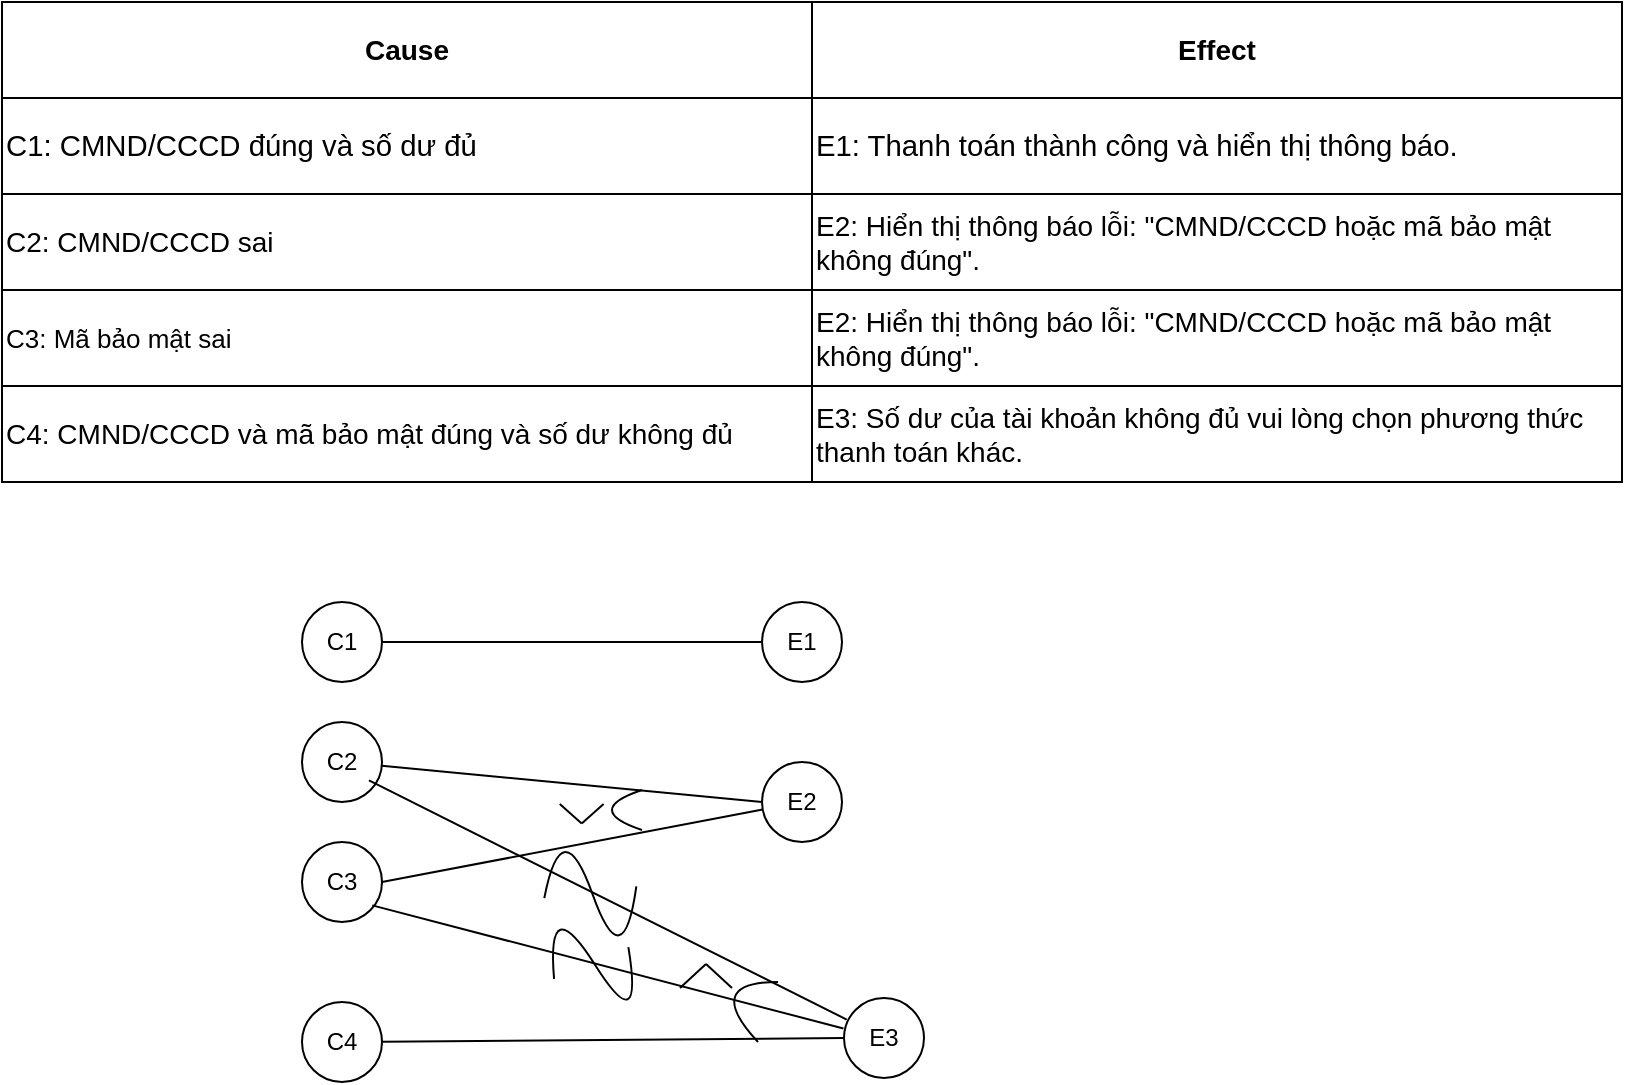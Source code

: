 <mxfile version="17.4.6" type="github">
  <diagram id="IfSzvWa2H0spGtNWGPGF" name="Page-1">
    <mxGraphModel dx="1382" dy="764" grid="1" gridSize="10" guides="1" tooltips="1" connect="1" arrows="1" fold="1" page="1" pageScale="1" pageWidth="850" pageHeight="1100" math="0" shadow="0">
      <root>
        <mxCell id="0" />
        <mxCell id="1" parent="0" />
        <mxCell id="jL4y7jOuyYx-YZkG-ypq-2" value="C1" style="ellipse;whiteSpace=wrap;html=1;" vertex="1" parent="1">
          <mxGeometry x="230" y="440" width="40" height="40" as="geometry" />
        </mxCell>
        <mxCell id="jL4y7jOuyYx-YZkG-ypq-3" value="E1" style="ellipse;whiteSpace=wrap;html=1;" vertex="1" parent="1">
          <mxGeometry x="460" y="440" width="40" height="40" as="geometry" />
        </mxCell>
        <mxCell id="jL4y7jOuyYx-YZkG-ypq-4" value="" style="endArrow=none;html=1;rounded=0;entryX=0;entryY=0.5;entryDx=0;entryDy=0;" edge="1" parent="1" source="jL4y7jOuyYx-YZkG-ypq-2" target="jL4y7jOuyYx-YZkG-ypq-3">
          <mxGeometry width="50" height="50" relative="1" as="geometry">
            <mxPoint x="400" y="420" as="sourcePoint" />
            <mxPoint x="450" y="370" as="targetPoint" />
          </mxGeometry>
        </mxCell>
        <mxCell id="jL4y7jOuyYx-YZkG-ypq-45" value="" style="shape=table;startSize=0;container=1;collapsible=0;childLayout=tableLayout;fontFamily=Helvetica;fontSize=14;fontColor=default;fillColor=none;gradientColor=none;html=1;align=left;" vertex="1" parent="1">
          <mxGeometry x="80" y="140" width="810" height="240" as="geometry" />
        </mxCell>
        <mxCell id="jL4y7jOuyYx-YZkG-ypq-46" value="" style="shape=tableRow;horizontal=0;startSize=0;swimlaneHead=0;swimlaneBody=0;top=0;left=0;bottom=0;right=0;collapsible=0;dropTarget=0;fillColor=none;points=[[0,0.5],[1,0.5]];portConstraint=eastwest;fontFamily=Helvetica;fontSize=12;fontColor=default;html=1;" vertex="1" parent="jL4y7jOuyYx-YZkG-ypq-45">
          <mxGeometry width="810" height="48" as="geometry" />
        </mxCell>
        <mxCell id="jL4y7jOuyYx-YZkG-ypq-47" value="Cause" style="shape=partialRectangle;html=1;whiteSpace=wrap;connectable=0;overflow=hidden;fillColor=none;top=0;left=0;bottom=0;right=0;pointerEvents=1;fontFamily=Helvetica;fontSize=14;fontColor=default;fontStyle=1" vertex="1" parent="jL4y7jOuyYx-YZkG-ypq-46">
          <mxGeometry width="405" height="48" as="geometry">
            <mxRectangle width="405" height="48" as="alternateBounds" />
          </mxGeometry>
        </mxCell>
        <mxCell id="jL4y7jOuyYx-YZkG-ypq-48" value="Effect" style="shape=partialRectangle;html=1;whiteSpace=wrap;connectable=0;overflow=hidden;fillColor=none;top=0;left=0;bottom=0;right=0;pointerEvents=1;fontFamily=Helvetica;fontSize=14;fontColor=default;fontStyle=1" vertex="1" parent="jL4y7jOuyYx-YZkG-ypq-46">
          <mxGeometry x="405" width="405" height="48" as="geometry">
            <mxRectangle width="405" height="48" as="alternateBounds" />
          </mxGeometry>
        </mxCell>
        <mxCell id="jL4y7jOuyYx-YZkG-ypq-49" value="" style="shape=tableRow;horizontal=0;startSize=0;swimlaneHead=0;swimlaneBody=0;top=0;left=0;bottom=0;right=0;collapsible=0;dropTarget=0;fillColor=none;points=[[0,0.5],[1,0.5]];portConstraint=eastwest;fontFamily=Helvetica;fontSize=12;fontColor=default;html=1;" vertex="1" parent="jL4y7jOuyYx-YZkG-ypq-45">
          <mxGeometry y="48" width="810" height="48" as="geometry" />
        </mxCell>
        <mxCell id="jL4y7jOuyYx-YZkG-ypq-50" value="&lt;span style=&quot;font-family: &amp;quot;arial&amp;quot; ; font-size: 14.667px&quot;&gt;C1: CMND/CCCD đúng và số dư đủ&lt;/span&gt;" style="shape=partialRectangle;html=1;whiteSpace=wrap;connectable=0;overflow=hidden;fillColor=none;top=0;left=0;bottom=0;right=0;pointerEvents=1;fontFamily=Helvetica;fontSize=12;fontColor=default;align=left;" vertex="1" parent="jL4y7jOuyYx-YZkG-ypq-49">
          <mxGeometry width="405" height="48" as="geometry">
            <mxRectangle width="405" height="48" as="alternateBounds" />
          </mxGeometry>
        </mxCell>
        <mxCell id="jL4y7jOuyYx-YZkG-ypq-51" value="&lt;span style=&quot;font-family: &amp;#34;arial&amp;#34; ; font-size: 14.667px&quot;&gt;E1: Thanh toán thành công và hiển thị thông báo.&lt;/span&gt;" style="shape=partialRectangle;html=1;whiteSpace=wrap;connectable=0;overflow=hidden;fillColor=none;top=0;left=0;bottom=0;right=0;pointerEvents=1;fontFamily=Helvetica;fontSize=12;fontColor=default;align=left;" vertex="1" parent="jL4y7jOuyYx-YZkG-ypq-49">
          <mxGeometry x="405" width="405" height="48" as="geometry">
            <mxRectangle width="405" height="48" as="alternateBounds" />
          </mxGeometry>
        </mxCell>
        <mxCell id="jL4y7jOuyYx-YZkG-ypq-52" value="" style="shape=tableRow;horizontal=0;startSize=0;swimlaneHead=0;swimlaneBody=0;top=0;left=0;bottom=0;right=0;collapsible=0;dropTarget=0;fillColor=none;points=[[0,0.5],[1,0.5]];portConstraint=eastwest;fontFamily=Helvetica;fontSize=12;fontColor=default;html=1;" vertex="1" parent="jL4y7jOuyYx-YZkG-ypq-45">
          <mxGeometry y="96" width="810" height="48" as="geometry" />
        </mxCell>
        <mxCell id="jL4y7jOuyYx-YZkG-ypq-53" value="C2: CMND/CCCD sai" style="shape=partialRectangle;html=1;whiteSpace=wrap;connectable=0;overflow=hidden;fillColor=none;top=0;left=0;bottom=0;right=0;pointerEvents=1;fontFamily=Helvetica;fontSize=14;fontColor=default;align=left;" vertex="1" parent="jL4y7jOuyYx-YZkG-ypq-52">
          <mxGeometry width="405" height="48" as="geometry">
            <mxRectangle width="405" height="48" as="alternateBounds" />
          </mxGeometry>
        </mxCell>
        <mxCell id="jL4y7jOuyYx-YZkG-ypq-54" value="E2: Hiển thị thông báo lỗi: &quot;CMND/CCCD hoặc mã bảo mật không đúng&quot;." style="shape=partialRectangle;html=1;whiteSpace=wrap;connectable=0;overflow=hidden;fillColor=none;top=0;left=0;bottom=0;right=0;pointerEvents=1;fontFamily=Helvetica;fontSize=14;fontColor=default;align=left;" vertex="1" parent="jL4y7jOuyYx-YZkG-ypq-52">
          <mxGeometry x="405" width="405" height="48" as="geometry">
            <mxRectangle width="405" height="48" as="alternateBounds" />
          </mxGeometry>
        </mxCell>
        <mxCell id="jL4y7jOuyYx-YZkG-ypq-55" value="" style="shape=tableRow;horizontal=0;startSize=0;swimlaneHead=0;swimlaneBody=0;top=0;left=0;bottom=0;right=0;collapsible=0;dropTarget=0;fillColor=none;points=[[0,0.5],[1,0.5]];portConstraint=eastwest;fontFamily=Helvetica;fontSize=12;fontColor=default;html=1;" vertex="1" parent="jL4y7jOuyYx-YZkG-ypq-45">
          <mxGeometry y="144" width="810" height="48" as="geometry" />
        </mxCell>
        <mxCell id="jL4y7jOuyYx-YZkG-ypq-56" value="C3: Mã bảo mật sai" style="shape=partialRectangle;html=1;whiteSpace=wrap;connectable=0;overflow=hidden;fillColor=none;top=0;left=0;bottom=0;right=0;pointerEvents=1;fontFamily=Helvetica;fontSize=13;fontColor=default;align=left;" vertex="1" parent="jL4y7jOuyYx-YZkG-ypq-55">
          <mxGeometry width="405" height="48" as="geometry">
            <mxRectangle width="405" height="48" as="alternateBounds" />
          </mxGeometry>
        </mxCell>
        <mxCell id="jL4y7jOuyYx-YZkG-ypq-57" value="&lt;span style=&quot;font-size: 14px&quot;&gt;E2: Hiển thị thông báo lỗi: &quot;CMND/CCCD hoặc mã bảo mật không đúng&quot;.&lt;/span&gt;" style="shape=partialRectangle;html=1;whiteSpace=wrap;connectable=0;overflow=hidden;fillColor=none;top=0;left=0;bottom=0;right=0;pointerEvents=1;fontFamily=Helvetica;fontSize=12;fontColor=default;align=left;" vertex="1" parent="jL4y7jOuyYx-YZkG-ypq-55">
          <mxGeometry x="405" width="405" height="48" as="geometry">
            <mxRectangle width="405" height="48" as="alternateBounds" />
          </mxGeometry>
        </mxCell>
        <mxCell id="jL4y7jOuyYx-YZkG-ypq-70" style="shape=tableRow;horizontal=0;startSize=0;swimlaneHead=0;swimlaneBody=0;top=0;left=0;bottom=0;right=0;collapsible=0;dropTarget=0;fillColor=none;points=[[0,0.5],[1,0.5]];portConstraint=eastwest;fontFamily=Helvetica;fontSize=12;fontColor=default;html=1;" vertex="1" parent="jL4y7jOuyYx-YZkG-ypq-45">
          <mxGeometry y="192" width="810" height="48" as="geometry" />
        </mxCell>
        <mxCell id="jL4y7jOuyYx-YZkG-ypq-71" value="C4: CMND/CCCD và mã bảo mật đúng và số dư không đủ" style="shape=partialRectangle;html=1;whiteSpace=wrap;connectable=0;overflow=hidden;fillColor=none;top=0;left=0;bottom=0;right=0;pointerEvents=1;fontFamily=Helvetica;fontSize=14;fontColor=default;align=left;" vertex="1" parent="jL4y7jOuyYx-YZkG-ypq-70">
          <mxGeometry width="405" height="48" as="geometry">
            <mxRectangle width="405" height="48" as="alternateBounds" />
          </mxGeometry>
        </mxCell>
        <mxCell id="jL4y7jOuyYx-YZkG-ypq-72" value="E3:&amp;nbsp;Số dư của tài khoản không đủ vui lòng chọn phương thức thanh toán khác." style="shape=partialRectangle;html=1;whiteSpace=wrap;connectable=0;overflow=hidden;fillColor=none;top=0;left=0;bottom=0;right=0;pointerEvents=1;fontFamily=Helvetica;fontSize=14;fontColor=default;align=left;" vertex="1" parent="jL4y7jOuyYx-YZkG-ypq-70">
          <mxGeometry x="405" width="405" height="48" as="geometry">
            <mxRectangle width="405" height="48" as="alternateBounds" />
          </mxGeometry>
        </mxCell>
        <mxCell id="jL4y7jOuyYx-YZkG-ypq-73" value="E2" style="ellipse;whiteSpace=wrap;html=1;" vertex="1" parent="1">
          <mxGeometry x="460" y="520" width="40" height="40" as="geometry" />
        </mxCell>
        <mxCell id="jL4y7jOuyYx-YZkG-ypq-74" value="E3" style="ellipse;whiteSpace=wrap;html=1;" vertex="1" parent="1">
          <mxGeometry x="501" y="638" width="40" height="40" as="geometry" />
        </mxCell>
        <mxCell id="jL4y7jOuyYx-YZkG-ypq-75" value="C2" style="ellipse;whiteSpace=wrap;html=1;" vertex="1" parent="1">
          <mxGeometry x="230" y="500" width="40" height="40" as="geometry" />
        </mxCell>
        <mxCell id="jL4y7jOuyYx-YZkG-ypq-76" value="C3" style="ellipse;whiteSpace=wrap;html=1;" vertex="1" parent="1">
          <mxGeometry x="230" y="560" width="40" height="40" as="geometry" />
        </mxCell>
        <mxCell id="jL4y7jOuyYx-YZkG-ypq-77" value="C4" style="ellipse;whiteSpace=wrap;html=1;" vertex="1" parent="1">
          <mxGeometry x="230" y="640" width="40" height="40" as="geometry" />
        </mxCell>
        <mxCell id="jL4y7jOuyYx-YZkG-ypq-78" value="" style="endArrow=none;html=1;rounded=0;entryX=0;entryY=0.5;entryDx=0;entryDy=0;" edge="1" parent="1" source="jL4y7jOuyYx-YZkG-ypq-75" target="jL4y7jOuyYx-YZkG-ypq-73">
          <mxGeometry width="50" height="50" relative="1" as="geometry">
            <mxPoint x="270" y="520" as="sourcePoint" />
            <mxPoint x="460" y="520" as="targetPoint" />
          </mxGeometry>
        </mxCell>
        <mxCell id="jL4y7jOuyYx-YZkG-ypq-79" value="" style="endArrow=none;html=1;rounded=0;exitX=1;exitY=0.5;exitDx=0;exitDy=0;" edge="1" parent="1" source="jL4y7jOuyYx-YZkG-ypq-76" target="jL4y7jOuyYx-YZkG-ypq-73">
          <mxGeometry width="50" height="50" relative="1" as="geometry">
            <mxPoint x="279.91" y="531.896" as="sourcePoint" />
            <mxPoint x="470" y="550" as="targetPoint" />
          </mxGeometry>
        </mxCell>
        <mxCell id="jL4y7jOuyYx-YZkG-ypq-80" value="" style="endArrow=none;html=1;rounded=0;entryX=0;entryY=0.5;entryDx=0;entryDy=0;" edge="1" parent="1" source="jL4y7jOuyYx-YZkG-ypq-77" target="jL4y7jOuyYx-YZkG-ypq-74">
          <mxGeometry width="50" height="50" relative="1" as="geometry">
            <mxPoint x="280.13" y="640" as="sourcePoint" />
            <mxPoint x="470.483" y="603.742" as="targetPoint" />
          </mxGeometry>
        </mxCell>
        <mxCell id="jL4y7jOuyYx-YZkG-ypq-83" value="" style="group;rotation=15;" vertex="1" connectable="0" parent="1">
          <mxGeometry x="267.87" y="515.54" width="221.96" height="77" as="geometry" />
        </mxCell>
        <mxCell id="jL4y7jOuyYx-YZkG-ypq-84" value="" style="curved=1;endArrow=0;html=1;rounded=0;" edge="1" parent="jL4y7jOuyYx-YZkG-ypq-83">
          <mxGeometry width="50" height="50" relative="1" as="geometry">
            <mxPoint x="129.301" y="66.621" as="sourcePoint" />
            <mxPoint x="83.279" y="72.501" as="targetPoint" />
            <Array as="points">
              <mxPoint x="122.727" y="113.662" />
              <mxPoint x="92.045" y="27.421" />
            </Array>
          </mxGeometry>
        </mxCell>
        <mxCell id="jL4y7jOuyYx-YZkG-ypq-85" value="" style="endArrow=none;html=1;rounded=0;" edge="1" parent="jL4y7jOuyYx-YZkG-ypq-83">
          <mxGeometry width="50" height="50" relative="1" as="geometry">
            <mxPoint x="-4.383" y="13.7" as="sourcePoint" />
            <mxPoint x="234.496" y="133.262" as="targetPoint" />
          </mxGeometry>
        </mxCell>
        <mxCell id="jL4y7jOuyYx-YZkG-ypq-90" value="" style="group" vertex="1" connectable="0" parent="jL4y7jOuyYx-YZkG-ypq-83">
          <mxGeometry x="91.022" y="25.46" width="21.915" height="9.8" as="geometry" />
        </mxCell>
        <mxCell id="jL4y7jOuyYx-YZkG-ypq-91" value="" style="endArrow=none;html=1;rounded=0;fontSize=24;" edge="1" parent="jL4y7jOuyYx-YZkG-ypq-90">
          <mxGeometry width="50" height="50" relative="1" as="geometry">
            <mxPoint x="10.958" y="9.8" as="sourcePoint" />
            <mxPoint as="targetPoint" />
          </mxGeometry>
        </mxCell>
        <mxCell id="jL4y7jOuyYx-YZkG-ypq-92" value="" style="endArrow=none;html=1;rounded=0;fontSize=24;" edge="1" parent="jL4y7jOuyYx-YZkG-ypq-90">
          <mxGeometry width="50" height="50" relative="1" as="geometry">
            <mxPoint x="10.958" y="9.8" as="sourcePoint" />
            <mxPoint x="21.915" as="targetPoint" />
          </mxGeometry>
        </mxCell>
        <mxCell id="jL4y7jOuyYx-YZkG-ypq-86" value="" style="group;rotation=0;" vertex="1" connectable="0" parent="1">
          <mxGeometry x="271" y="548" width="198" height="98" as="geometry" />
        </mxCell>
        <mxCell id="jL4y7jOuyYx-YZkG-ypq-87" value="" style="curved=1;endArrow=0;html=1;rounded=0;" edge="1" parent="jL4y7jOuyYx-YZkG-ypq-86">
          <mxGeometry width="50" height="50" relative="1" as="geometry">
            <mxPoint x="122.186" y="64.528" as="sourcePoint" />
            <mxPoint x="85.041" y="80.412" as="targetPoint" />
            <Array as="points">
              <mxPoint x="130.006" y="112.18" />
              <mxPoint x="81.132" y="34.746" />
            </Array>
          </mxGeometry>
        </mxCell>
        <mxCell id="jL4y7jOuyYx-YZkG-ypq-88" value="" style="endArrow=none;html=1;rounded=0;" edge="1" parent="jL4y7jOuyYx-YZkG-ypq-86">
          <mxGeometry width="50" height="50" relative="1" as="geometry">
            <mxPoint x="-5.865" y="43.681" as="sourcePoint" />
            <mxPoint x="229.71" y="105.231" as="targetPoint" />
          </mxGeometry>
        </mxCell>
        <mxCell id="jL4y7jOuyYx-YZkG-ypq-94" value="" style="group" vertex="1" connectable="0" parent="jL4y7jOuyYx-YZkG-ypq-86">
          <mxGeometry x="148" y="73" width="26" height="12" as="geometry" />
        </mxCell>
        <mxCell id="jL4y7jOuyYx-YZkG-ypq-95" value="" style="endArrow=none;html=1;rounded=0;fontSize=24;" edge="1" parent="jL4y7jOuyYx-YZkG-ypq-94">
          <mxGeometry width="50" height="50" relative="1" as="geometry">
            <mxPoint y="12" as="sourcePoint" />
            <mxPoint x="13" as="targetPoint" />
          </mxGeometry>
        </mxCell>
        <mxCell id="jL4y7jOuyYx-YZkG-ypq-96" value="" style="endArrow=none;html=1;rounded=0;fontSize=24;" edge="1" parent="jL4y7jOuyYx-YZkG-ypq-94">
          <mxGeometry width="50" height="50" relative="1" as="geometry">
            <mxPoint x="26" y="12" as="sourcePoint" />
            <mxPoint x="13" as="targetPoint" />
          </mxGeometry>
        </mxCell>
        <mxCell id="jL4y7jOuyYx-YZkG-ypq-89" value="" style="curved=1;endArrow=0;html=1;rounded=0;" edge="1" parent="1">
          <mxGeometry width="50" height="50" relative="1" as="geometry">
            <mxPoint x="400" y="554" as="sourcePoint" />
            <mxPoint x="400" y="534" as="targetPoint" />
            <Array as="points">
              <mxPoint x="370" y="544" />
              <mxPoint x="400" y="534" />
            </Array>
          </mxGeometry>
        </mxCell>
        <mxCell id="jL4y7jOuyYx-YZkG-ypq-93" value="" style="curved=1;endArrow=0;html=1;rounded=0;" edge="1" parent="1">
          <mxGeometry width="50" height="50" relative="1" as="geometry">
            <mxPoint x="458" y="660" as="sourcePoint" />
            <mxPoint x="468" y="630" as="targetPoint" />
            <Array as="points">
              <mxPoint x="430" y="630" />
            </Array>
          </mxGeometry>
        </mxCell>
      </root>
    </mxGraphModel>
  </diagram>
</mxfile>
